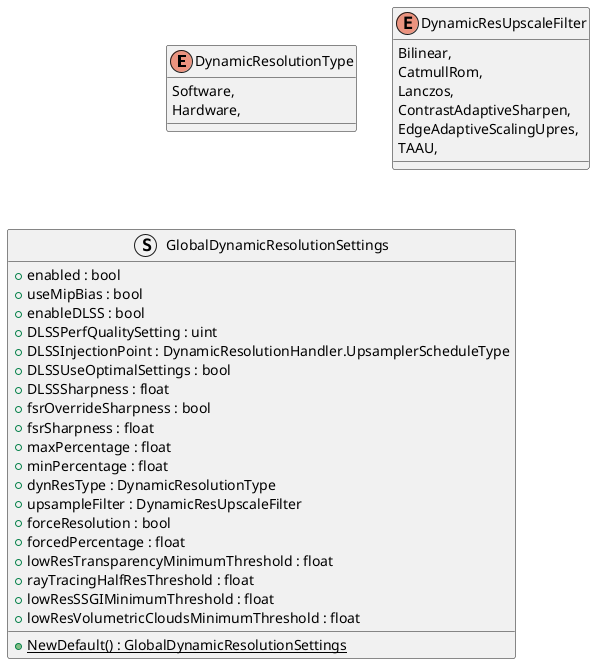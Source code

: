 @startuml
enum DynamicResolutionType {
    Software,
    Hardware,
}
enum DynamicResUpscaleFilter {
    Bilinear,
    CatmullRom,
    Lanczos,
    ContrastAdaptiveSharpen,
    EdgeAdaptiveScalingUpres,
    TAAU,
}
struct GlobalDynamicResolutionSettings {
    + {static} NewDefault() : GlobalDynamicResolutionSettings
    + enabled : bool
    + useMipBias : bool
    + enableDLSS : bool
    + DLSSPerfQualitySetting : uint
    + DLSSInjectionPoint : DynamicResolutionHandler.UpsamplerScheduleType
    + DLSSUseOptimalSettings : bool
    + DLSSSharpness : float
    + fsrOverrideSharpness : bool
    + fsrSharpness : float
    + maxPercentage : float
    + minPercentage : float
    + dynResType : DynamicResolutionType
    + upsampleFilter : DynamicResUpscaleFilter
    + forceResolution : bool
    + forcedPercentage : float
    + lowResTransparencyMinimumThreshold : float
    + rayTracingHalfResThreshold : float
    + lowResSSGIMinimumThreshold : float
    + lowResVolumetricCloudsMinimumThreshold : float
}
@enduml
